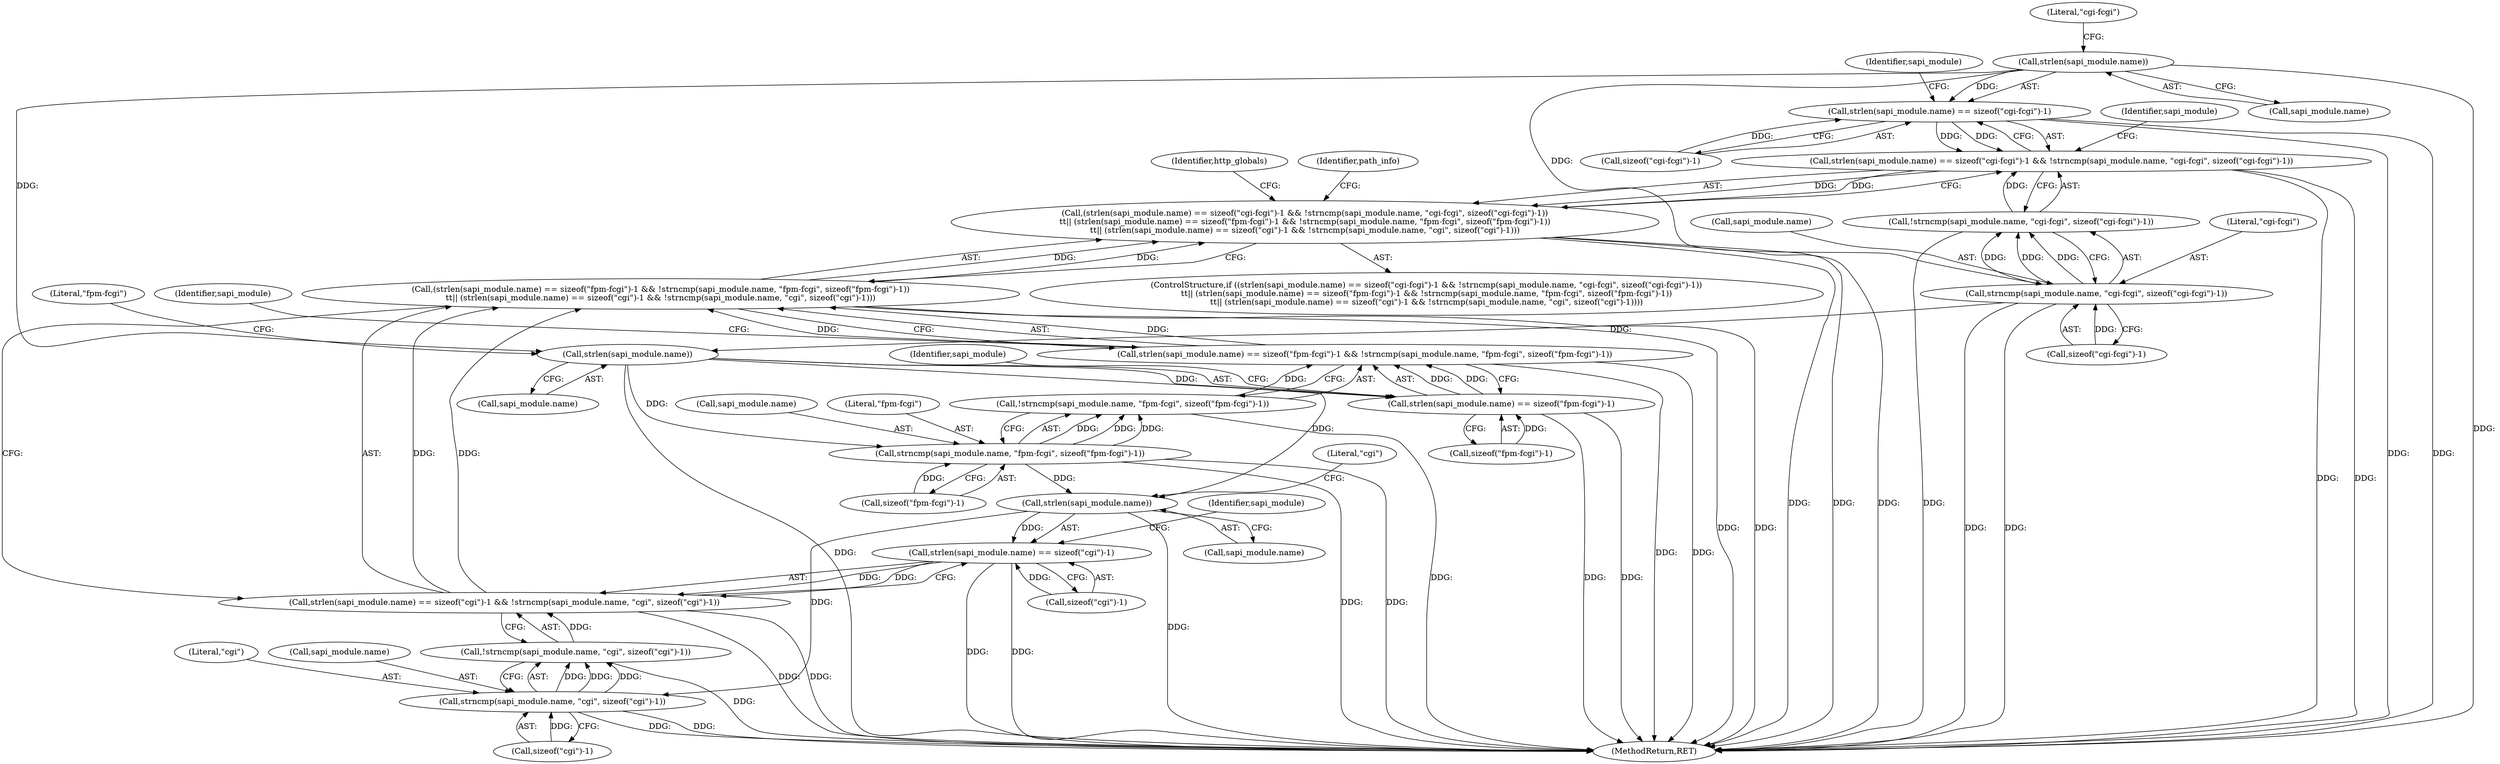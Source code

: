 digraph "0_php_bf58162ddf970f63502837f366930e44d6a992cf@API" {
"1000329" [label="(Call,strlen(sapi_module.name))"];
"1000328" [label="(Call,strlen(sapi_module.name) == sizeof(\"cgi-fcgi\")-1)"];
"1000327" [label="(Call,strlen(sapi_module.name) == sizeof(\"cgi-fcgi\")-1 && !strncmp(sapi_module.name, \"cgi-fcgi\", sizeof(\"cgi-fcgi\")-1))"];
"1000326" [label="(Call,(strlen(sapi_module.name) == sizeof(\"cgi-fcgi\")-1 && !strncmp(sapi_module.name, \"cgi-fcgi\", sizeof(\"cgi-fcgi\")-1))\n\t\t|| (strlen(sapi_module.name) == sizeof(\"fpm-fcgi\")-1 && !strncmp(sapi_module.name, \"fpm-fcgi\", sizeof(\"fpm-fcgi\")-1))\n\t\t|| (strlen(sapi_module.name) == sizeof(\"cgi\")-1 && !strncmp(sapi_module.name, \"cgi\", sizeof(\"cgi\")-1)))"];
"1000338" [label="(Call,strncmp(sapi_module.name, \"cgi-fcgi\", sizeof(\"cgi-fcgi\")-1))"];
"1000337" [label="(Call,!strncmp(sapi_module.name, \"cgi-fcgi\", sizeof(\"cgi-fcgi\")-1))"];
"1000350" [label="(Call,strlen(sapi_module.name))"];
"1000349" [label="(Call,strlen(sapi_module.name) == sizeof(\"fpm-fcgi\")-1)"];
"1000348" [label="(Call,strlen(sapi_module.name) == sizeof(\"fpm-fcgi\")-1 && !strncmp(sapi_module.name, \"fpm-fcgi\", sizeof(\"fpm-fcgi\")-1))"];
"1000347" [label="(Call,(strlen(sapi_module.name) == sizeof(\"fpm-fcgi\")-1 && !strncmp(sapi_module.name, \"fpm-fcgi\", sizeof(\"fpm-fcgi\")-1))\n\t\t|| (strlen(sapi_module.name) == sizeof(\"cgi\")-1 && !strncmp(sapi_module.name, \"cgi\", sizeof(\"cgi\")-1)))"];
"1000359" [label="(Call,strncmp(sapi_module.name, \"fpm-fcgi\", sizeof(\"fpm-fcgi\")-1))"];
"1000358" [label="(Call,!strncmp(sapi_module.name, \"fpm-fcgi\", sizeof(\"fpm-fcgi\")-1))"];
"1000370" [label="(Call,strlen(sapi_module.name))"];
"1000369" [label="(Call,strlen(sapi_module.name) == sizeof(\"cgi\")-1)"];
"1000368" [label="(Call,strlen(sapi_module.name) == sizeof(\"cgi\")-1 && !strncmp(sapi_module.name, \"cgi\", sizeof(\"cgi\")-1))"];
"1000379" [label="(Call,strncmp(sapi_module.name, \"cgi\", sizeof(\"cgi\")-1))"];
"1000378" [label="(Call,!strncmp(sapi_module.name, \"cgi\", sizeof(\"cgi\")-1))"];
"1000352" [label="(Identifier,sapi_module)"];
"1000356" [label="(Literal,\"fpm-fcgi\")"];
"1001030" [label="(MethodReturn,RET)"];
"1000374" [label="(Call,sizeof(\"cgi\")-1)"];
"1000337" [label="(Call,!strncmp(sapi_module.name, \"cgi-fcgi\", sizeof(\"cgi-fcgi\")-1))"];
"1000383" [label="(Literal,\"cgi\")"];
"1000343" [label="(Call,sizeof(\"cgi-fcgi\")-1)"];
"1000369" [label="(Call,strlen(sapi_module.name) == sizeof(\"cgi\")-1)"];
"1000364" [label="(Call,sizeof(\"fpm-fcgi\")-1)"];
"1000340" [label="(Identifier,sapi_module)"];
"1000326" [label="(Call,(strlen(sapi_module.name) == sizeof(\"cgi-fcgi\")-1 && !strncmp(sapi_module.name, \"cgi-fcgi\", sizeof(\"cgi-fcgi\")-1))\n\t\t|| (strlen(sapi_module.name) == sizeof(\"fpm-fcgi\")-1 && !strncmp(sapi_module.name, \"fpm-fcgi\", sizeof(\"fpm-fcgi\")-1))\n\t\t|| (strlen(sapi_module.name) == sizeof(\"cgi\")-1 && !strncmp(sapi_module.name, \"cgi\", sizeof(\"cgi\")-1)))"];
"1000325" [label="(ControlStructure,if ((strlen(sapi_module.name) == sizeof(\"cgi-fcgi\")-1 && !strncmp(sapi_module.name, \"cgi-fcgi\", sizeof(\"cgi-fcgi\")-1))\n\t\t|| (strlen(sapi_module.name) == sizeof(\"fpm-fcgi\")-1 && !strncmp(sapi_module.name, \"fpm-fcgi\", sizeof(\"fpm-fcgi\")-1))\n\t\t|| (strlen(sapi_module.name) == sizeof(\"cgi\")-1 && !strncmp(sapi_module.name, \"cgi\", sizeof(\"cgi\")-1))))"];
"1000368" [label="(Call,strlen(sapi_module.name) == sizeof(\"cgi\")-1 && !strncmp(sapi_module.name, \"cgi\", sizeof(\"cgi\")-1))"];
"1000378" [label="(Call,!strncmp(sapi_module.name, \"cgi\", sizeof(\"cgi\")-1))"];
"1000376" [label="(Literal,\"cgi\")"];
"1000333" [label="(Call,sizeof(\"cgi-fcgi\")-1)"];
"1000358" [label="(Call,!strncmp(sapi_module.name, \"fpm-fcgi\", sizeof(\"fpm-fcgi\")-1))"];
"1000329" [label="(Call,strlen(sapi_module.name))"];
"1000384" [label="(Call,sizeof(\"cgi\")-1)"];
"1000327" [label="(Call,strlen(sapi_module.name) == sizeof(\"cgi-fcgi\")-1 && !strncmp(sapi_module.name, \"cgi-fcgi\", sizeof(\"cgi-fcgi\")-1))"];
"1000392" [label="(Identifier,http_globals)"];
"1000339" [label="(Call,sapi_module.name)"];
"1000342" [label="(Literal,\"cgi-fcgi\")"];
"1000359" [label="(Call,strncmp(sapi_module.name, \"fpm-fcgi\", sizeof(\"fpm-fcgi\")-1))"];
"1000354" [label="(Call,sizeof(\"fpm-fcgi\")-1)"];
"1000330" [label="(Call,sapi_module.name)"];
"1000351" [label="(Call,sapi_module.name)"];
"1000347" [label="(Call,(strlen(sapi_module.name) == sizeof(\"fpm-fcgi\")-1 && !strncmp(sapi_module.name, \"fpm-fcgi\", sizeof(\"fpm-fcgi\")-1))\n\t\t|| (strlen(sapi_module.name) == sizeof(\"cgi\")-1 && !strncmp(sapi_module.name, \"cgi\", sizeof(\"cgi\")-1)))"];
"1000328" [label="(Call,strlen(sapi_module.name) == sizeof(\"cgi-fcgi\")-1)"];
"1000363" [label="(Literal,\"fpm-fcgi\")"];
"1000379" [label="(Call,strncmp(sapi_module.name, \"cgi\", sizeof(\"cgi\")-1))"];
"1000372" [label="(Identifier,sapi_module)"];
"1000381" [label="(Identifier,sapi_module)"];
"1000371" [label="(Call,sapi_module.name)"];
"1000338" [label="(Call,strncmp(sapi_module.name, \"cgi-fcgi\", sizeof(\"cgi-fcgi\")-1))"];
"1000348" [label="(Call,strlen(sapi_module.name) == sizeof(\"fpm-fcgi\")-1 && !strncmp(sapi_module.name, \"fpm-fcgi\", sizeof(\"fpm-fcgi\")-1))"];
"1000349" [label="(Call,strlen(sapi_module.name) == sizeof(\"fpm-fcgi\")-1)"];
"1000350" [label="(Call,strlen(sapi_module.name))"];
"1000575" [label="(Identifier,path_info)"];
"1000335" [label="(Literal,\"cgi-fcgi\")"];
"1000380" [label="(Call,sapi_module.name)"];
"1000360" [label="(Call,sapi_module.name)"];
"1000361" [label="(Identifier,sapi_module)"];
"1000370" [label="(Call,strlen(sapi_module.name))"];
"1000329" -> "1000328"  [label="AST: "];
"1000329" -> "1000330"  [label="CFG: "];
"1000330" -> "1000329"  [label="AST: "];
"1000335" -> "1000329"  [label="CFG: "];
"1000329" -> "1001030"  [label="DDG: "];
"1000329" -> "1000328"  [label="DDG: "];
"1000329" -> "1000338"  [label="DDG: "];
"1000329" -> "1000350"  [label="DDG: "];
"1000328" -> "1000327"  [label="AST: "];
"1000328" -> "1000333"  [label="CFG: "];
"1000333" -> "1000328"  [label="AST: "];
"1000340" -> "1000328"  [label="CFG: "];
"1000327" -> "1000328"  [label="CFG: "];
"1000328" -> "1001030"  [label="DDG: "];
"1000328" -> "1001030"  [label="DDG: "];
"1000328" -> "1000327"  [label="DDG: "];
"1000328" -> "1000327"  [label="DDG: "];
"1000333" -> "1000328"  [label="DDG: "];
"1000327" -> "1000326"  [label="AST: "];
"1000327" -> "1000337"  [label="CFG: "];
"1000337" -> "1000327"  [label="AST: "];
"1000352" -> "1000327"  [label="CFG: "];
"1000326" -> "1000327"  [label="CFG: "];
"1000327" -> "1001030"  [label="DDG: "];
"1000327" -> "1001030"  [label="DDG: "];
"1000327" -> "1000326"  [label="DDG: "];
"1000327" -> "1000326"  [label="DDG: "];
"1000337" -> "1000327"  [label="DDG: "];
"1000326" -> "1000325"  [label="AST: "];
"1000326" -> "1000347"  [label="CFG: "];
"1000347" -> "1000326"  [label="AST: "];
"1000392" -> "1000326"  [label="CFG: "];
"1000575" -> "1000326"  [label="CFG: "];
"1000326" -> "1001030"  [label="DDG: "];
"1000326" -> "1001030"  [label="DDG: "];
"1000326" -> "1001030"  [label="DDG: "];
"1000347" -> "1000326"  [label="DDG: "];
"1000347" -> "1000326"  [label="DDG: "];
"1000338" -> "1000337"  [label="AST: "];
"1000338" -> "1000343"  [label="CFG: "];
"1000339" -> "1000338"  [label="AST: "];
"1000342" -> "1000338"  [label="AST: "];
"1000343" -> "1000338"  [label="AST: "];
"1000337" -> "1000338"  [label="CFG: "];
"1000338" -> "1001030"  [label="DDG: "];
"1000338" -> "1001030"  [label="DDG: "];
"1000338" -> "1000337"  [label="DDG: "];
"1000338" -> "1000337"  [label="DDG: "];
"1000338" -> "1000337"  [label="DDG: "];
"1000343" -> "1000338"  [label="DDG: "];
"1000338" -> "1000350"  [label="DDG: "];
"1000337" -> "1001030"  [label="DDG: "];
"1000350" -> "1000349"  [label="AST: "];
"1000350" -> "1000351"  [label="CFG: "];
"1000351" -> "1000350"  [label="AST: "];
"1000356" -> "1000350"  [label="CFG: "];
"1000350" -> "1001030"  [label="DDG: "];
"1000350" -> "1000349"  [label="DDG: "];
"1000350" -> "1000359"  [label="DDG: "];
"1000350" -> "1000370"  [label="DDG: "];
"1000349" -> "1000348"  [label="AST: "];
"1000349" -> "1000354"  [label="CFG: "];
"1000354" -> "1000349"  [label="AST: "];
"1000361" -> "1000349"  [label="CFG: "];
"1000348" -> "1000349"  [label="CFG: "];
"1000349" -> "1001030"  [label="DDG: "];
"1000349" -> "1001030"  [label="DDG: "];
"1000349" -> "1000348"  [label="DDG: "];
"1000349" -> "1000348"  [label="DDG: "];
"1000354" -> "1000349"  [label="DDG: "];
"1000348" -> "1000347"  [label="AST: "];
"1000348" -> "1000358"  [label="CFG: "];
"1000358" -> "1000348"  [label="AST: "];
"1000372" -> "1000348"  [label="CFG: "];
"1000347" -> "1000348"  [label="CFG: "];
"1000348" -> "1001030"  [label="DDG: "];
"1000348" -> "1001030"  [label="DDG: "];
"1000348" -> "1000347"  [label="DDG: "];
"1000348" -> "1000347"  [label="DDG: "];
"1000358" -> "1000348"  [label="DDG: "];
"1000347" -> "1000368"  [label="CFG: "];
"1000368" -> "1000347"  [label="AST: "];
"1000347" -> "1001030"  [label="DDG: "];
"1000347" -> "1001030"  [label="DDG: "];
"1000368" -> "1000347"  [label="DDG: "];
"1000368" -> "1000347"  [label="DDG: "];
"1000359" -> "1000358"  [label="AST: "];
"1000359" -> "1000364"  [label="CFG: "];
"1000360" -> "1000359"  [label="AST: "];
"1000363" -> "1000359"  [label="AST: "];
"1000364" -> "1000359"  [label="AST: "];
"1000358" -> "1000359"  [label="CFG: "];
"1000359" -> "1001030"  [label="DDG: "];
"1000359" -> "1001030"  [label="DDG: "];
"1000359" -> "1000358"  [label="DDG: "];
"1000359" -> "1000358"  [label="DDG: "];
"1000359" -> "1000358"  [label="DDG: "];
"1000364" -> "1000359"  [label="DDG: "];
"1000359" -> "1000370"  [label="DDG: "];
"1000358" -> "1001030"  [label="DDG: "];
"1000370" -> "1000369"  [label="AST: "];
"1000370" -> "1000371"  [label="CFG: "];
"1000371" -> "1000370"  [label="AST: "];
"1000376" -> "1000370"  [label="CFG: "];
"1000370" -> "1001030"  [label="DDG: "];
"1000370" -> "1000369"  [label="DDG: "];
"1000370" -> "1000379"  [label="DDG: "];
"1000369" -> "1000368"  [label="AST: "];
"1000369" -> "1000374"  [label="CFG: "];
"1000374" -> "1000369"  [label="AST: "];
"1000381" -> "1000369"  [label="CFG: "];
"1000368" -> "1000369"  [label="CFG: "];
"1000369" -> "1001030"  [label="DDG: "];
"1000369" -> "1001030"  [label="DDG: "];
"1000369" -> "1000368"  [label="DDG: "];
"1000369" -> "1000368"  [label="DDG: "];
"1000374" -> "1000369"  [label="DDG: "];
"1000368" -> "1000378"  [label="CFG: "];
"1000378" -> "1000368"  [label="AST: "];
"1000368" -> "1001030"  [label="DDG: "];
"1000368" -> "1001030"  [label="DDG: "];
"1000378" -> "1000368"  [label="DDG: "];
"1000379" -> "1000378"  [label="AST: "];
"1000379" -> "1000384"  [label="CFG: "];
"1000380" -> "1000379"  [label="AST: "];
"1000383" -> "1000379"  [label="AST: "];
"1000384" -> "1000379"  [label="AST: "];
"1000378" -> "1000379"  [label="CFG: "];
"1000379" -> "1001030"  [label="DDG: "];
"1000379" -> "1001030"  [label="DDG: "];
"1000379" -> "1000378"  [label="DDG: "];
"1000379" -> "1000378"  [label="DDG: "];
"1000379" -> "1000378"  [label="DDG: "];
"1000384" -> "1000379"  [label="DDG: "];
"1000378" -> "1001030"  [label="DDG: "];
}
